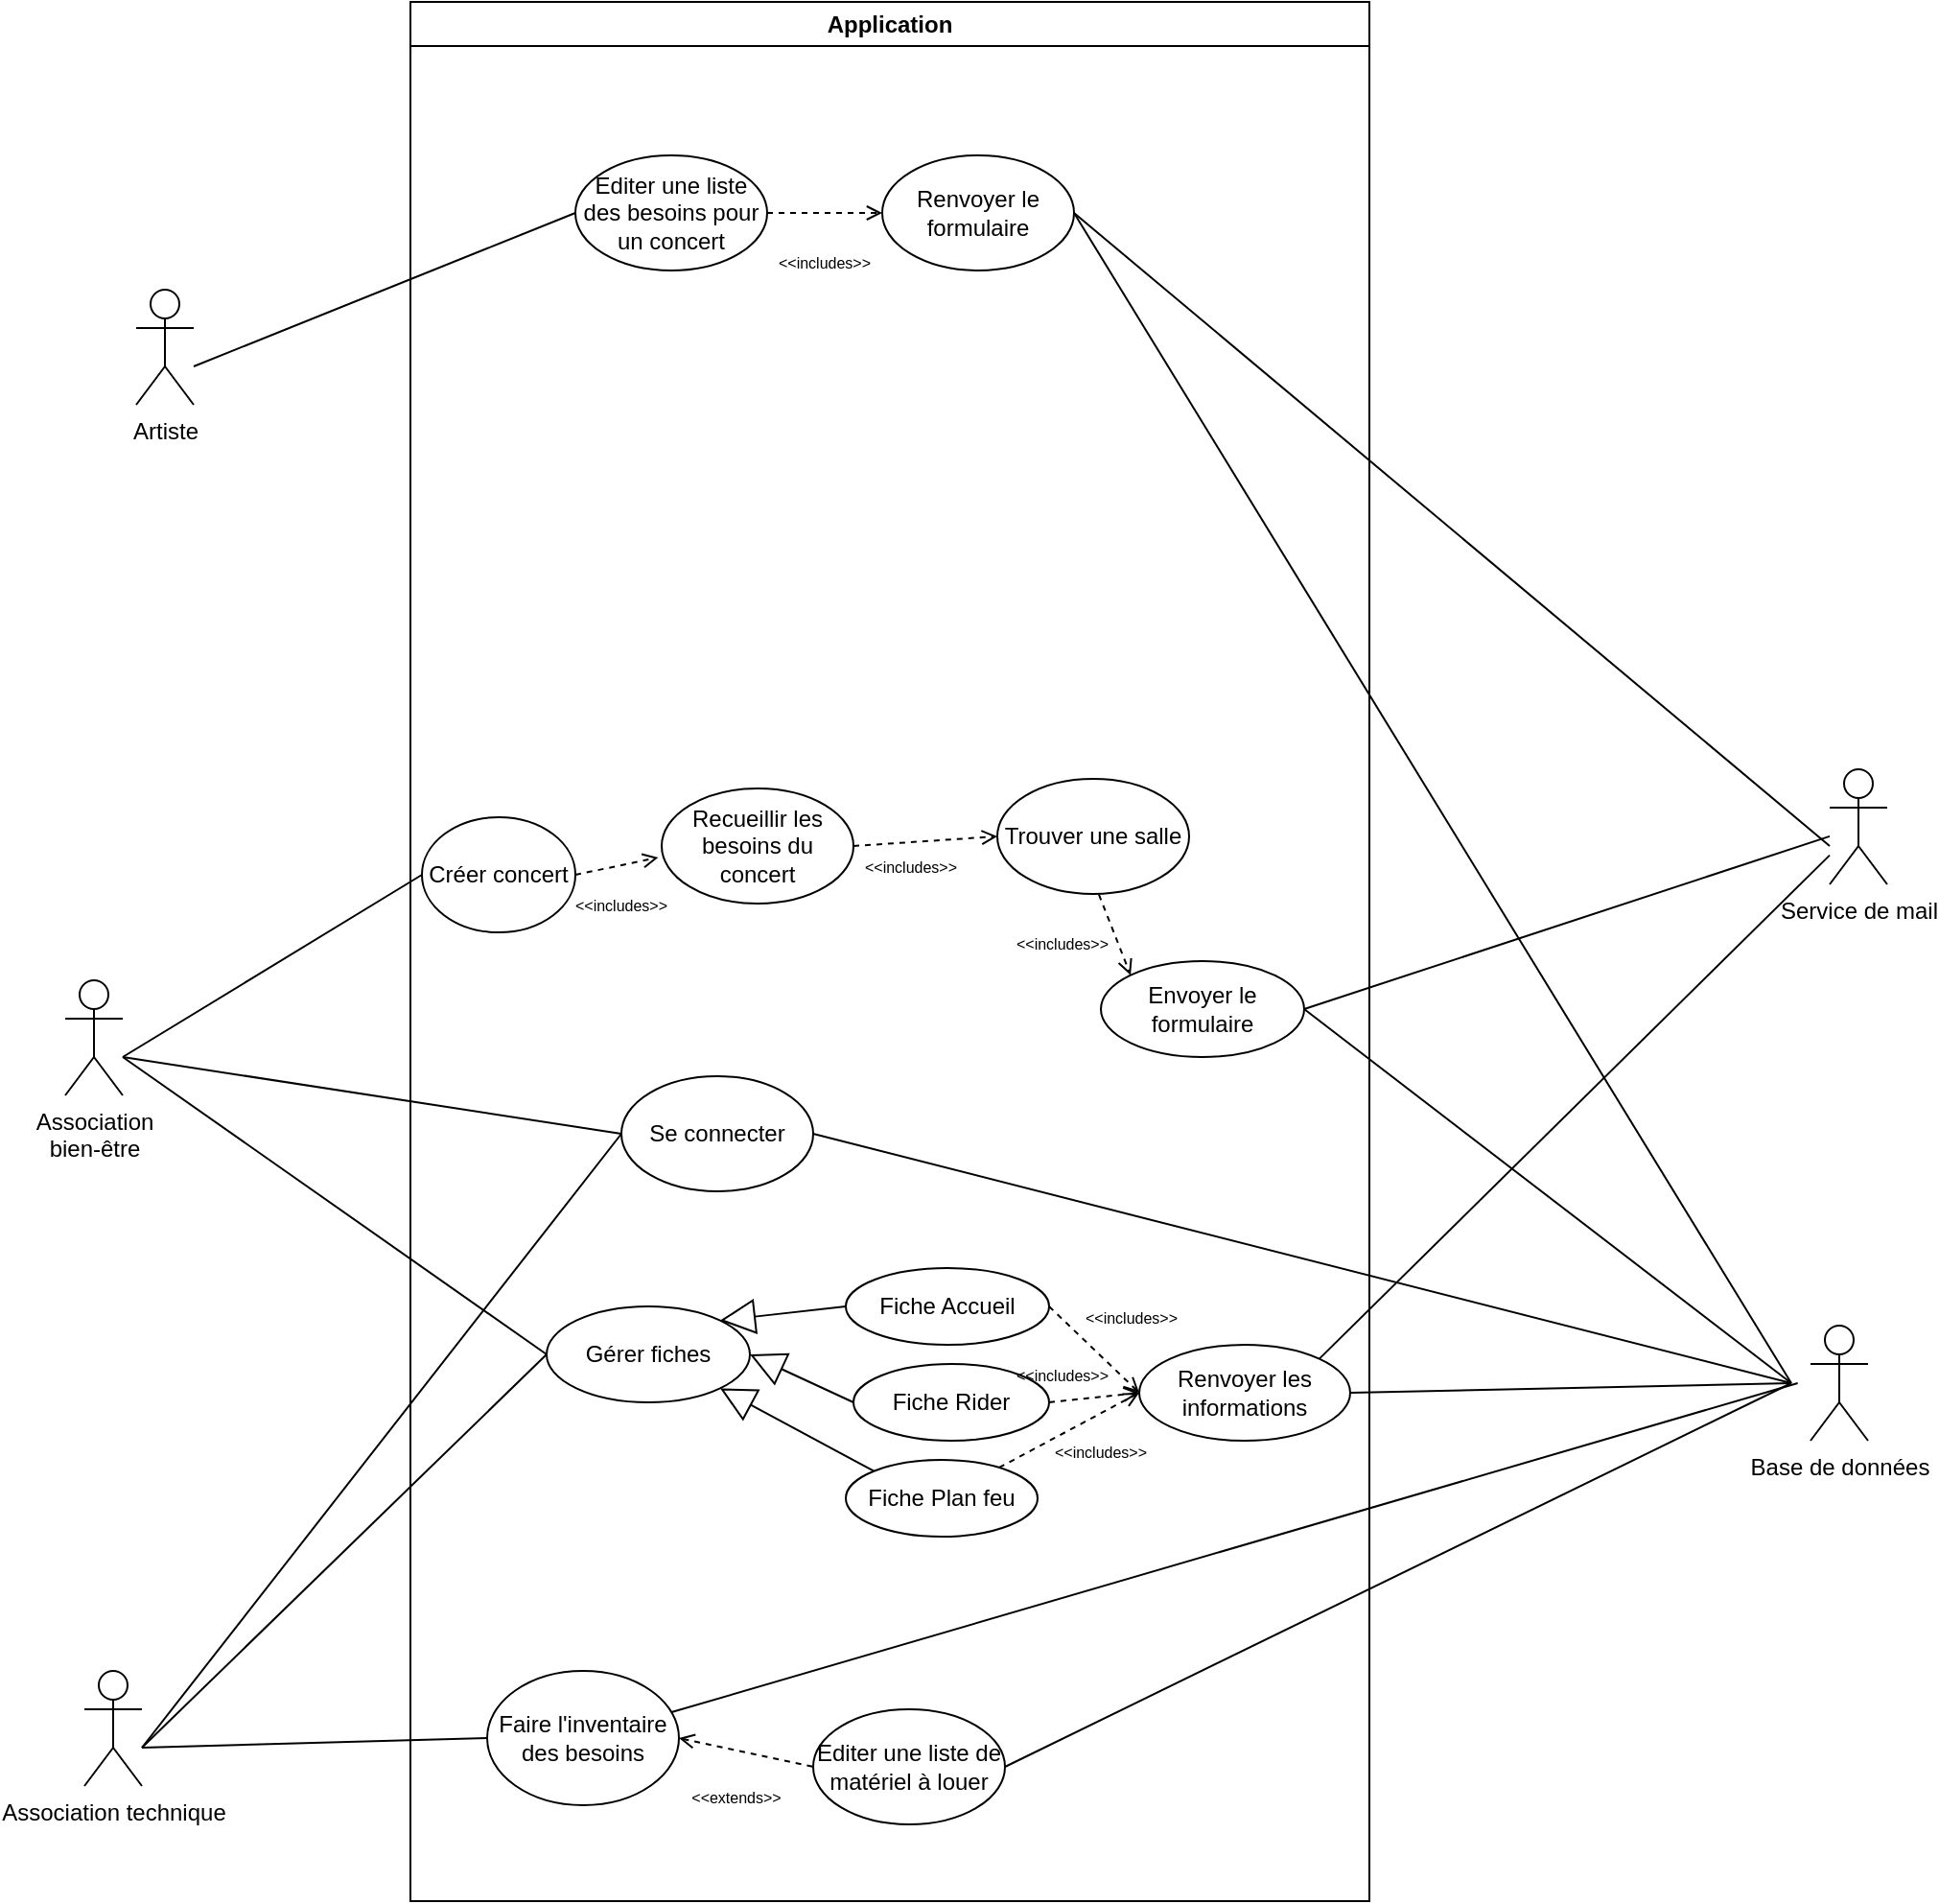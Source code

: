 <mxfile version="22.0.8" type="google" pages="2">
  <diagram id="C5RBs43oDa-KdzZeNtuy" name="CU_complexe">
    <mxGraphModel grid="1" page="1" gridSize="10" guides="1" tooltips="1" connect="1" arrows="1" fold="1" pageScale="1" pageWidth="827" pageHeight="1169" math="0" shadow="0">
      <root>
        <mxCell id="WIyWlLk6GJQsqaUBKTNV-0" />
        <mxCell id="WIyWlLk6GJQsqaUBKTNV-1" parent="WIyWlLk6GJQsqaUBKTNV-0" />
        <mxCell id="SLpWsWOZ-Yg8wPwdnWfF-1" value="Application" style="swimlane;whiteSpace=wrap;html=1;" vertex="1" parent="WIyWlLk6GJQsqaUBKTNV-1">
          <mxGeometry x="280" y="110" width="500" height="990" as="geometry" />
        </mxCell>
        <mxCell id="YS-Tequ_tSHetrGVFUUf-0" value="Créer concert" style="ellipse;whiteSpace=wrap;html=1;" vertex="1" parent="SLpWsWOZ-Yg8wPwdnWfF-1">
          <mxGeometry x="6" y="425" width="80" height="60" as="geometry" />
        </mxCell>
        <mxCell id="wr5d51Yl4XAAvzai9b7U-3" value="Trouver une salle" style="ellipse;whiteSpace=wrap;html=1;" vertex="1" parent="SLpWsWOZ-Yg8wPwdnWfF-1">
          <mxGeometry x="306" y="405" width="100" height="60" as="geometry" />
        </mxCell>
        <mxCell id="wr5d51Yl4XAAvzai9b7U-4" value="Recueillir les besoins du concert" style="ellipse;whiteSpace=wrap;html=1;" vertex="1" parent="SLpWsWOZ-Yg8wPwdnWfF-1">
          <mxGeometry x="131" y="410" width="100" height="60" as="geometry" />
        </mxCell>
        <mxCell id="maStjif8JChgch9D6SFX-16" style="rounded=0;orthogonalLoop=1;jettySize=auto;html=1;endArrow=none;endFill=0;" edge="1" parent="SLpWsWOZ-Yg8wPwdnWfF-1" source="YS-Tequ_tSHetrGVFUUf-19">
          <mxGeometry relative="1" as="geometry">
            <mxPoint x="723.333" y="720" as="targetPoint" />
          </mxGeometry>
        </mxCell>
        <mxCell id="YS-Tequ_tSHetrGVFUUf-19" value="Faire l&#39;inventaire des besoins" style="ellipse;whiteSpace=wrap;html=1;" vertex="1" parent="SLpWsWOZ-Yg8wPwdnWfF-1">
          <mxGeometry x="40" y="870" width="100" height="70" as="geometry" />
        </mxCell>
        <mxCell id="wr5d51Yl4XAAvzai9b7U-6" value="Se connecter" style="ellipse;whiteSpace=wrap;html=1;" vertex="1" parent="SLpWsWOZ-Yg8wPwdnWfF-1">
          <mxGeometry x="110" y="560" width="100" height="60" as="geometry" />
        </mxCell>
        <mxCell id="eJs-L2XnjaH23RuSow4--20" value="Editer une liste de matériel à louer" style="ellipse;whiteSpace=wrap;html=1;" vertex="1" parent="SLpWsWOZ-Yg8wPwdnWfF-1">
          <mxGeometry x="210" y="890" width="100" height="60" as="geometry" />
        </mxCell>
        <mxCell id="eJs-L2XnjaH23RuSow4--38" value="" style="endArrow=open;dashed=1;html=1;rounded=0;exitX=1;exitY=0.5;exitDx=0;exitDy=0;entryX=0;entryY=0.5;entryDx=0;entryDy=0;endFill=0;" edge="1" parent="SLpWsWOZ-Yg8wPwdnWfF-1" source="wr5d51Yl4XAAvzai9b7U-4" target="wr5d51Yl4XAAvzai9b7U-3">
          <mxGeometry width="50" height="50" relative="1" as="geometry">
            <mxPoint x="220" y="460" as="sourcePoint" />
            <mxPoint x="270" y="410" as="targetPoint" />
          </mxGeometry>
        </mxCell>
        <mxCell id="eJs-L2XnjaH23RuSow4--40" value="&lt;font style=&quot;font-size: 8px;&quot;&gt;&amp;lt;&amp;lt;includes&amp;gt;&amp;gt;&lt;/font&gt;" style="text;html=1;strokeColor=none;fillColor=none;align=center;verticalAlign=middle;whiteSpace=wrap;rounded=0;" vertex="1" parent="SLpWsWOZ-Yg8wPwdnWfF-1">
          <mxGeometry x="231" y="435" width="60" height="30" as="geometry" />
        </mxCell>
        <mxCell id="eJs-L2XnjaH23RuSow4--43" value="" style="endArrow=none;html=1;rounded=0;exitX=1;exitY=0.5;exitDx=0;exitDy=0;entryX=0;entryY=0.5;entryDx=0;entryDy=0;dashed=1;startArrow=open;startFill=0;" edge="1" parent="SLpWsWOZ-Yg8wPwdnWfF-1" source="YS-Tequ_tSHetrGVFUUf-19" target="eJs-L2XnjaH23RuSow4--20">
          <mxGeometry width="50" height="50" relative="1" as="geometry">
            <mxPoint x="196" y="800" as="sourcePoint" />
            <mxPoint x="246" y="750" as="targetPoint" />
          </mxGeometry>
        </mxCell>
        <mxCell id="eJs-L2XnjaH23RuSow4--58" value="Editer une liste des besoins pour un concert" style="ellipse;whiteSpace=wrap;html=1;" vertex="1" parent="SLpWsWOZ-Yg8wPwdnWfF-1">
          <mxGeometry x="86" y="80" width="100" height="60" as="geometry" />
        </mxCell>
        <mxCell id="eJs-L2XnjaH23RuSow4--57" value="Artiste" style="shape=umlActor;verticalLabelPosition=bottom;verticalAlign=top;html=1;outlineConnect=0;" vertex="1" parent="SLpWsWOZ-Yg8wPwdnWfF-1">
          <mxGeometry x="-143" y="150" width="30" height="60" as="geometry" />
        </mxCell>
        <mxCell id="eJs-L2XnjaH23RuSow4--62" value="" style="endArrow=none;html=1;rounded=0;entryX=0;entryY=0.5;entryDx=0;entryDy=0;" edge="1" parent="SLpWsWOZ-Yg8wPwdnWfF-1" target="eJs-L2XnjaH23RuSow4--58">
          <mxGeometry width="50" height="50" relative="1" as="geometry">
            <mxPoint x="-113" y="190" as="sourcePoint" />
            <mxPoint x="67" y="177.5" as="targetPoint" />
          </mxGeometry>
        </mxCell>
        <mxCell id="CU6-SkCd78zjXDENYMAe-0" value="Renvoyer le formulaire" style="ellipse;whiteSpace=wrap;html=1;" vertex="1" parent="SLpWsWOZ-Yg8wPwdnWfF-1">
          <mxGeometry x="246" y="80" width="100" height="60" as="geometry" />
        </mxCell>
        <mxCell id="YLnWWPRhelkXHmFUMjlO-0" value="Envoyer le formulaire" style="ellipse;whiteSpace=wrap;html=1;" vertex="1" parent="SLpWsWOZ-Yg8wPwdnWfF-1">
          <mxGeometry x="360" y="500" width="106" height="50" as="geometry" />
        </mxCell>
        <mxCell id="YS-Tequ_tSHetrGVFUUf-3" value="Gérer fiches" style="ellipse;whiteSpace=wrap;html=1;" vertex="1" parent="SLpWsWOZ-Yg8wPwdnWfF-1">
          <mxGeometry x="71" y="680" width="106" height="50" as="geometry" />
        </mxCell>
        <mxCell id="maStjif8JChgch9D6SFX-9" style="rounded=0;orthogonalLoop=1;jettySize=auto;html=1;exitX=1;exitY=0.5;exitDx=0;exitDy=0;endArrow=none;endFill=0;" edge="1" parent="SLpWsWOZ-Yg8wPwdnWfF-1" source="bsUH4eUVU3nkwlBXj7Sr-1">
          <mxGeometry relative="1" as="geometry">
            <mxPoint x="720" y="720" as="targetPoint" />
          </mxGeometry>
        </mxCell>
        <mxCell id="maStjif8JChgch9D6SFX-12" style="rounded=0;orthogonalLoop=1;jettySize=auto;html=1;entryX=0;entryY=0.5;entryDx=0;entryDy=0;dashed=1;endArrow=open;endFill=0;" edge="1" parent="SLpWsWOZ-Yg8wPwdnWfF-1" source="YS-Tequ_tSHetrGVFUUf-8" target="bsUH4eUVU3nkwlBXj7Sr-1">
          <mxGeometry relative="1" as="geometry" />
        </mxCell>
        <mxCell id="YS-Tequ_tSHetrGVFUUf-8" value="Fiche Plan feu" style="ellipse;whiteSpace=wrap;html=1;" vertex="1" parent="SLpWsWOZ-Yg8wPwdnWfF-1">
          <mxGeometry x="227" y="760" width="100" height="40" as="geometry" />
        </mxCell>
        <mxCell id="bsUH4eUVU3nkwlBXj7Sr-24" value="" style="endArrow=block;endSize=16;endFill=0;html=1;rounded=0;exitX=0;exitY=0;exitDx=0;exitDy=0;entryX=1;entryY=1;entryDx=0;entryDy=0;" edge="1" parent="SLpWsWOZ-Yg8wPwdnWfF-1" source="YS-Tequ_tSHetrGVFUUf-8" target="YS-Tequ_tSHetrGVFUUf-3">
          <mxGeometry x="-0.06" y="31" width="160" relative="1" as="geometry">
            <mxPoint x="218" y="802" as="sourcePoint" />
            <mxPoint x="187" y="730" as="targetPoint" />
            <mxPoint as="offset" />
          </mxGeometry>
        </mxCell>
        <mxCell id="YS-Tequ_tSHetrGVFUUf-6" value="Fiche Accueil" style="ellipse;whiteSpace=wrap;html=1;" vertex="1" parent="SLpWsWOZ-Yg8wPwdnWfF-1">
          <mxGeometry x="227" y="660" width="106" height="40" as="geometry" />
        </mxCell>
        <mxCell id="bsUH4eUVU3nkwlBXj7Sr-25" value="" style="endArrow=block;endSize=16;endFill=0;html=1;rounded=0;exitX=0;exitY=0.5;exitDx=0;exitDy=0;entryX=1;entryY=0;entryDx=0;entryDy=0;" edge="1" parent="SLpWsWOZ-Yg8wPwdnWfF-1" source="YS-Tequ_tSHetrGVFUUf-6" target="YS-Tequ_tSHetrGVFUUf-3">
          <mxGeometry x="-0.06" y="31" width="160" relative="1" as="geometry">
            <mxPoint x="185" y="822" as="sourcePoint" />
            <mxPoint x="154" y="750" as="targetPoint" />
            <mxPoint as="offset" />
          </mxGeometry>
        </mxCell>
        <mxCell id="maStjif8JChgch9D6SFX-11" style="rounded=0;orthogonalLoop=1;jettySize=auto;html=1;exitX=1;exitY=0.5;exitDx=0;exitDy=0;entryX=0;entryY=0.5;entryDx=0;entryDy=0;dashed=1;endArrow=open;endFill=0;" edge="1" parent="SLpWsWOZ-Yg8wPwdnWfF-1" source="YS-Tequ_tSHetrGVFUUf-7" target="bsUH4eUVU3nkwlBXj7Sr-1">
          <mxGeometry relative="1" as="geometry" />
        </mxCell>
        <mxCell id="YS-Tequ_tSHetrGVFUUf-7" value="Fiche Rider" style="ellipse;whiteSpace=wrap;html=1;" vertex="1" parent="SLpWsWOZ-Yg8wPwdnWfF-1">
          <mxGeometry x="231" y="710" width="102" height="40" as="geometry" />
        </mxCell>
        <mxCell id="bsUH4eUVU3nkwlBXj7Sr-6" value="" style="endArrow=block;endSize=16;endFill=0;html=1;rounded=0;exitX=0;exitY=0.5;exitDx=0;exitDy=0;entryX=1;entryY=0.5;entryDx=0;entryDy=0;" edge="1" parent="SLpWsWOZ-Yg8wPwdnWfF-1" source="YS-Tequ_tSHetrGVFUUf-7" target="YS-Tequ_tSHetrGVFUUf-3">
          <mxGeometry x="-0.06" y="31" width="160" relative="1" as="geometry">
            <mxPoint x="277" y="880" as="sourcePoint" />
            <mxPoint x="135.5" y="730" as="targetPoint" />
            <mxPoint as="offset" />
          </mxGeometry>
        </mxCell>
        <mxCell id="maStjif8JChgch9D6SFX-0" value="" style="endArrow=open;dashed=1;html=1;rounded=0;exitX=1;exitY=0.5;exitDx=0;exitDy=0;entryX=0;entryY=0.5;entryDx=0;entryDy=0;endFill=0;" edge="1" parent="SLpWsWOZ-Yg8wPwdnWfF-1" source="eJs-L2XnjaH23RuSow4--58" target="CU6-SkCd78zjXDENYMAe-0">
          <mxGeometry width="50" height="50" relative="1" as="geometry">
            <mxPoint x="186" y="115" as="sourcePoint" />
            <mxPoint x="246" y="115" as="targetPoint" />
          </mxGeometry>
        </mxCell>
        <mxCell id="maStjif8JChgch9D6SFX-1" value="&lt;font style=&quot;font-size: 8px;&quot;&gt;&amp;lt;&amp;lt;includes&amp;gt;&amp;gt;&lt;/font&gt;" style="text;html=1;strokeColor=none;fillColor=none;align=center;verticalAlign=middle;whiteSpace=wrap;rounded=0;" vertex="1" parent="SLpWsWOZ-Yg8wPwdnWfF-1">
          <mxGeometry x="186" y="120" width="60" height="30" as="geometry" />
        </mxCell>
        <mxCell id="maStjif8JChgch9D6SFX-5" value="" style="endArrow=open;dashed=1;html=1;rounded=0;exitX=1;exitY=0.5;exitDx=0;exitDy=0;entryX=-0.018;entryY=0.6;entryDx=0;entryDy=0;endFill=0;entryPerimeter=0;" edge="1" parent="SLpWsWOZ-Yg8wPwdnWfF-1" source="YS-Tequ_tSHetrGVFUUf-0" target="wr5d51Yl4XAAvzai9b7U-4">
          <mxGeometry width="50" height="50" relative="1" as="geometry">
            <mxPoint x="100" y="504.92" as="sourcePoint" />
            <mxPoint x="133" y="504.92" as="targetPoint" />
          </mxGeometry>
        </mxCell>
        <mxCell id="maStjif8JChgch9D6SFX-6" value="&lt;font style=&quot;font-size: 8px;&quot;&gt;&amp;lt;&amp;lt;includes&amp;gt;&amp;gt;&lt;/font&gt;" style="text;html=1;strokeColor=none;fillColor=none;align=center;verticalAlign=middle;whiteSpace=wrap;rounded=0;" vertex="1" parent="SLpWsWOZ-Yg8wPwdnWfF-1">
          <mxGeometry x="80" y="455" width="60" height="30" as="geometry" />
        </mxCell>
        <mxCell id="bsUH4eUVU3nkwlBXj7Sr-1" value="Renvoyer les informations" style="ellipse;whiteSpace=wrap;html=1;" vertex="1" parent="SLpWsWOZ-Yg8wPwdnWfF-1">
          <mxGeometry x="380" y="700" width="110" height="50" as="geometry" />
        </mxCell>
        <mxCell id="maStjif8JChgch9D6SFX-10" value="" style="endArrow=open;dashed=1;html=1;rounded=0;exitX=1;exitY=0;exitDx=0;exitDy=0;entryX=0;entryY=0.5;entryDx=0;entryDy=0;endFill=0;" edge="1" parent="SLpWsWOZ-Yg8wPwdnWfF-1" target="bsUH4eUVU3nkwlBXj7Sr-1">
          <mxGeometry width="50" height="50" relative="1" as="geometry">
            <mxPoint x="332.996" y="680.0" as="sourcePoint" />
            <mxPoint x="421.44" y="647.64" as="targetPoint" />
          </mxGeometry>
        </mxCell>
        <mxCell id="maStjif8JChgch9D6SFX-8" value="&lt;font style=&quot;font-size: 8px;&quot;&gt;&amp;lt;&amp;lt;includes&amp;gt;&amp;gt;&lt;/font&gt;" style="text;html=1;strokeColor=none;fillColor=none;align=center;verticalAlign=middle;whiteSpace=wrap;rounded=0;" vertex="1" parent="SLpWsWOZ-Yg8wPwdnWfF-1">
          <mxGeometry x="346" y="670" width="60" height="30" as="geometry" />
        </mxCell>
        <mxCell id="maStjif8JChgch9D6SFX-13" value="&lt;font style=&quot;font-size: 8px;&quot;&gt;&amp;lt;&amp;lt;includes&amp;gt;&amp;gt;&lt;/font&gt;" style="text;html=1;strokeColor=none;fillColor=none;align=center;verticalAlign=middle;whiteSpace=wrap;rounded=0;" vertex="1" parent="SLpWsWOZ-Yg8wPwdnWfF-1">
          <mxGeometry x="310" y="700" width="60" height="30" as="geometry" />
        </mxCell>
        <mxCell id="maStjif8JChgch9D6SFX-14" value="&lt;font style=&quot;font-size: 8px;&quot;&gt;&amp;lt;&amp;lt;includes&amp;gt;&amp;gt;&lt;/font&gt;" style="text;html=1;strokeColor=none;fillColor=none;align=center;verticalAlign=middle;whiteSpace=wrap;rounded=0;" vertex="1" parent="SLpWsWOZ-Yg8wPwdnWfF-1">
          <mxGeometry x="330" y="740" width="60" height="30" as="geometry" />
        </mxCell>
        <mxCell id="maStjif8JChgch9D6SFX-15" value="&lt;font style=&quot;font-size: 8px;&quot;&gt;&amp;lt;&amp;lt;extends&amp;gt;&amp;gt;&lt;/font&gt;" style="text;html=1;strokeColor=none;fillColor=none;align=center;verticalAlign=middle;whiteSpace=wrap;rounded=0;" vertex="1" parent="SLpWsWOZ-Yg8wPwdnWfF-1">
          <mxGeometry x="140" y="920" width="60" height="30" as="geometry" />
        </mxCell>
        <mxCell id="Gr1xaJpMrtXGIY_ZBX1X-3" value="" style="endArrow=open;dashed=1;html=1;rounded=0;exitX=0.53;exitY=1.006;exitDx=0;exitDy=0;entryX=0;entryY=0;entryDx=0;entryDy=0;endFill=0;exitPerimeter=0;" edge="1" parent="SLpWsWOZ-Yg8wPwdnWfF-1" source="wr5d51Yl4XAAvzai9b7U-3" target="YLnWWPRhelkXHmFUMjlO-0">
          <mxGeometry width="50" height="50" relative="1" as="geometry">
            <mxPoint x="241" y="450" as="sourcePoint" />
            <mxPoint x="290" y="405" as="targetPoint" />
          </mxGeometry>
        </mxCell>
        <mxCell id="Gr1xaJpMrtXGIY_ZBX1X-4" value="&lt;font style=&quot;font-size: 8px;&quot;&gt;&amp;lt;&amp;lt;includes&amp;gt;&amp;gt;&lt;/font&gt;" style="text;html=1;strokeColor=none;fillColor=none;align=center;verticalAlign=middle;whiteSpace=wrap;rounded=0;" vertex="1" parent="SLpWsWOZ-Yg8wPwdnWfF-1">
          <mxGeometry x="310" y="475" width="60" height="30" as="geometry" />
        </mxCell>
        <mxCell id="SLpWsWOZ-Yg8wPwdnWfF-2" value="&lt;div&gt;Association&lt;/div&gt;bien-être" style="shape=umlActor;verticalLabelPosition=bottom;verticalAlign=top;html=1;outlineConnect=0;" vertex="1" parent="WIyWlLk6GJQsqaUBKTNV-1">
          <mxGeometry x="100" y="620" width="30" height="60" as="geometry" />
        </mxCell>
        <mxCell id="SLpWsWOZ-Yg8wPwdnWfF-4" value="Association technique" style="shape=umlActor;verticalLabelPosition=bottom;verticalAlign=top;html=1;outlineConnect=0;" vertex="1" parent="WIyWlLk6GJQsqaUBKTNV-1">
          <mxGeometry x="110" y="980" width="30" height="60" as="geometry" />
        </mxCell>
        <mxCell id="wr5d51Yl4XAAvzai9b7U-2" value="Service de mail" style="shape=umlActor;verticalLabelPosition=bottom;verticalAlign=top;html=1;outlineConnect=0;" vertex="1" parent="WIyWlLk6GJQsqaUBKTNV-1">
          <mxGeometry x="1020" y="510" width="30" height="60" as="geometry" />
        </mxCell>
        <mxCell id="eJs-L2XnjaH23RuSow4--0" value="Base de données" style="shape=umlActor;verticalLabelPosition=bottom;verticalAlign=top;html=1;outlineConnect=0;" vertex="1" parent="WIyWlLk6GJQsqaUBKTNV-1">
          <mxGeometry x="1010" y="800" width="30" height="60" as="geometry" />
        </mxCell>
        <mxCell id="eJs-L2XnjaH23RuSow4--23" value="" style="endArrow=none;html=1;rounded=0;entryX=0;entryY=0.5;entryDx=0;entryDy=0;" edge="1" parent="WIyWlLk6GJQsqaUBKTNV-1" target="YS-Tequ_tSHetrGVFUUf-0">
          <mxGeometry width="50" height="50" relative="1" as="geometry">
            <mxPoint x="130" y="660" as="sourcePoint" />
            <mxPoint x="440" y="840" as="targetPoint" />
          </mxGeometry>
        </mxCell>
        <mxCell id="eJs-L2XnjaH23RuSow4--25" value="" style="endArrow=none;html=1;rounded=0;entryX=0;entryY=0.5;entryDx=0;entryDy=0;" edge="1" parent="WIyWlLk6GJQsqaUBKTNV-1" target="YS-Tequ_tSHetrGVFUUf-3">
          <mxGeometry width="50" height="50" relative="1" as="geometry">
            <mxPoint x="130" y="660" as="sourcePoint" />
            <mxPoint x="310" y="600" as="targetPoint" />
          </mxGeometry>
        </mxCell>
        <mxCell id="eJs-L2XnjaH23RuSow4--26" value="" style="endArrow=none;html=1;rounded=0;entryX=0;entryY=0.5;entryDx=0;entryDy=0;" edge="1" parent="WIyWlLk6GJQsqaUBKTNV-1" target="wr5d51Yl4XAAvzai9b7U-6">
          <mxGeometry width="50" height="50" relative="1" as="geometry">
            <mxPoint x="130" y="660" as="sourcePoint" />
            <mxPoint x="320" y="560" as="targetPoint" />
          </mxGeometry>
        </mxCell>
        <mxCell id="eJs-L2XnjaH23RuSow4--28" value="" style="endArrow=none;html=1;rounded=0;entryX=0;entryY=0.5;entryDx=0;entryDy=0;" edge="1" parent="WIyWlLk6GJQsqaUBKTNV-1" target="wr5d51Yl4XAAvzai9b7U-6">
          <mxGeometry width="50" height="50" relative="1" as="geometry">
            <mxPoint x="140" y="1020" as="sourcePoint" />
            <mxPoint x="330" y="650" as="targetPoint" />
          </mxGeometry>
        </mxCell>
        <mxCell id="eJs-L2XnjaH23RuSow4--30" value="" style="endArrow=none;html=1;rounded=0;entryX=0;entryY=0.5;entryDx=0;entryDy=0;" edge="1" parent="WIyWlLk6GJQsqaUBKTNV-1" target="YS-Tequ_tSHetrGVFUUf-19">
          <mxGeometry width="50" height="50" relative="1" as="geometry">
            <mxPoint x="140" y="1020" as="sourcePoint" />
            <mxPoint x="344" y="920" as="targetPoint" />
          </mxGeometry>
        </mxCell>
        <mxCell id="eJs-L2XnjaH23RuSow4--32" value="" style="endArrow=none;html=1;rounded=0;exitX=1;exitY=0;exitDx=0;exitDy=0;" edge="1" parent="WIyWlLk6GJQsqaUBKTNV-1" source="bsUH4eUVU3nkwlBXj7Sr-1" target="wr5d51Yl4XAAvzai9b7U-2">
          <mxGeometry width="50" height="50" relative="1" as="geometry">
            <mxPoint x="401.5" y="720" as="sourcePoint" />
            <mxPoint x="820" y="630" as="targetPoint" />
          </mxGeometry>
        </mxCell>
        <mxCell id="eJs-L2XnjaH23RuSow4--37" value="" style="endArrow=none;html=1;rounded=0;exitX=1;exitY=0.5;exitDx=0;exitDy=0;" edge="1" parent="WIyWlLk6GJQsqaUBKTNV-1" source="wr5d51Yl4XAAvzai9b7U-6">
          <mxGeometry width="50" height="50" relative="1" as="geometry">
            <mxPoint x="390" y="920" as="sourcePoint" />
            <mxPoint x="1000" y="830" as="targetPoint" />
          </mxGeometry>
        </mxCell>
        <mxCell id="eJs-L2XnjaH23RuSow4--41" value="" style="endArrow=none;html=1;rounded=0;exitX=1;exitY=0.5;exitDx=0;exitDy=0;" edge="1" parent="WIyWlLk6GJQsqaUBKTNV-1" source="YLnWWPRhelkXHmFUMjlO-0">
          <mxGeometry width="50" height="50" relative="1" as="geometry">
            <mxPoint x="460" y="880" as="sourcePoint" />
            <mxPoint x="1000" y="830" as="targetPoint" />
          </mxGeometry>
        </mxCell>
        <mxCell id="eJs-L2XnjaH23RuSow4--42" value="" style="endArrow=none;html=1;rounded=0;exitX=1;exitY=0.5;exitDx=0;exitDy=0;" edge="1" parent="WIyWlLk6GJQsqaUBKTNV-1" source="eJs-L2XnjaH23RuSow4--20">
          <mxGeometry width="50" height="50" relative="1" as="geometry">
            <mxPoint x="460" y="960" as="sourcePoint" />
            <mxPoint x="1000" y="830" as="targetPoint" />
          </mxGeometry>
        </mxCell>
        <mxCell id="CU6-SkCd78zjXDENYMAe-2" value="" style="endArrow=none;html=1;rounded=0;entryX=1;entryY=0.5;entryDx=0;entryDy=0;" edge="1" parent="WIyWlLk6GJQsqaUBKTNV-1" target="CU6-SkCd78zjXDENYMAe-0">
          <mxGeometry width="50" height="50" relative="1" as="geometry">
            <mxPoint x="1020" y="550" as="sourcePoint" />
            <mxPoint x="550" y="460" as="targetPoint" />
          </mxGeometry>
        </mxCell>
        <mxCell id="YLnWWPRhelkXHmFUMjlO-2" value="" style="endArrow=none;html=1;rounded=0;entryX=1;entryY=0.5;entryDx=0;entryDy=0;" edge="1" parent="WIyWlLk6GJQsqaUBKTNV-1" source="wr5d51Yl4XAAvzai9b7U-2" target="YLnWWPRhelkXHmFUMjlO-0">
          <mxGeometry width="50" height="50" relative="1" as="geometry">
            <mxPoint x="820" y="630" as="sourcePoint" />
            <mxPoint x="140" y="670" as="targetPoint" />
          </mxGeometry>
        </mxCell>
        <mxCell id="YLnWWPRhelkXHmFUMjlO-4" value="" style="endArrow=none;html=1;rounded=0;entryX=0;entryY=0.5;entryDx=0;entryDy=0;" edge="1" parent="WIyWlLk6GJQsqaUBKTNV-1" target="YS-Tequ_tSHetrGVFUUf-3">
          <mxGeometry width="50" height="50" relative="1" as="geometry">
            <mxPoint x="140" y="1020" as="sourcePoint" />
            <mxPoint x="730" y="790" as="targetPoint" />
          </mxGeometry>
        </mxCell>
        <mxCell id="EpKC4rCdLdDkAquS_WCu-0" value="" style="endArrow=none;html=1;rounded=0;entryX=1;entryY=0.5;entryDx=0;entryDy=0;" edge="1" parent="WIyWlLk6GJQsqaUBKTNV-1" target="CU6-SkCd78zjXDENYMAe-0">
          <mxGeometry width="50" height="50" relative="1" as="geometry">
            <mxPoint x="1000" y="830" as="sourcePoint" />
            <mxPoint x="750" y="185" as="targetPoint" />
          </mxGeometry>
        </mxCell>
      </root>
    </mxGraphModel>
  </diagram>
  <diagram id="oPZ9lVZZ9tXoNRFQJwmo" name="CU_Simplifier">
    <mxGraphModel grid="1" page="1" gridSize="10" guides="1" tooltips="1" connect="1" arrows="1" fold="1" pageScale="1" pageWidth="827" pageHeight="1169" math="0" shadow="0">
      <root>
        <mxCell id="0" />
        <mxCell id="1" parent="0" />
        <mxCell id="VureaDolhutEFoOsTPIH-63" value="Application" style="swimlane;whiteSpace=wrap;html=1;" vertex="1" parent="1">
          <mxGeometry x="290" y="120" width="500" height="710" as="geometry" />
        </mxCell>
        <mxCell id="VureaDolhutEFoOsTPIH-64" value="Créer concert" style="ellipse;whiteSpace=wrap;html=1;" vertex="1" parent="VureaDolhutEFoOsTPIH-63">
          <mxGeometry x="74" y="210" width="80" height="60" as="geometry" />
        </mxCell>
        <mxCell id="VureaDolhutEFoOsTPIH-67" style="rounded=0;orthogonalLoop=1;jettySize=auto;html=1;endArrow=none;endFill=0;exitX=1;exitY=0.5;exitDx=0;exitDy=0;" edge="1" parent="VureaDolhutEFoOsTPIH-63" source="VureaDolhutEFoOsTPIH-68">
          <mxGeometry relative="1" as="geometry">
            <mxPoint x="780" y="380" as="targetPoint" />
          </mxGeometry>
        </mxCell>
        <mxCell id="VureaDolhutEFoOsTPIH-68" value="Faire l&#39;inventaire des besoins" style="ellipse;whiteSpace=wrap;html=1;" vertex="1" parent="VureaDolhutEFoOsTPIH-63">
          <mxGeometry x="50" y="600" width="100" height="70" as="geometry" />
        </mxCell>
        <mxCell id="VureaDolhutEFoOsTPIH-69" value="Se connecter" style="ellipse;whiteSpace=wrap;html=1;" vertex="1" parent="VureaDolhutEFoOsTPIH-63">
          <mxGeometry x="90" y="330" width="100" height="60" as="geometry" />
        </mxCell>
        <mxCell id="VureaDolhutEFoOsTPIH-74" value="Editer une liste des besoins pour un concert" style="ellipse;whiteSpace=wrap;html=1;" vertex="1" parent="VureaDolhutEFoOsTPIH-63">
          <mxGeometry x="114" y="90" width="100" height="60" as="geometry" />
        </mxCell>
        <mxCell id="VureaDolhutEFoOsTPIH-87" value="Gérer fiches" style="ellipse;whiteSpace=wrap;html=1;" vertex="1" parent="VureaDolhutEFoOsTPIH-63">
          <mxGeometry x="74" y="480" width="106" height="50" as="geometry" />
        </mxCell>
        <mxCell id="VureaDolhutEFoOsTPIH-88" style="rounded=0;orthogonalLoop=1;jettySize=auto;html=1;exitX=1;exitY=0.5;exitDx=0;exitDy=0;endArrow=none;endFill=0;" edge="1" parent="VureaDolhutEFoOsTPIH-63" source="VureaDolhutEFoOsTPIH-87">
          <mxGeometry relative="1" as="geometry">
            <mxPoint x="780" y="380" as="targetPoint" />
            <mxPoint x="480.0" y="585" as="sourcePoint" />
          </mxGeometry>
        </mxCell>
        <mxCell id="YkkzoxUT0TE90k_uogLM-2" value="" style="endArrow=none;html=1;rounded=0;entryX=1;entryY=0.5;entryDx=0;entryDy=0;" edge="1" parent="VureaDolhutEFoOsTPIH-63" target="VureaDolhutEFoOsTPIH-74">
          <mxGeometry width="50" height="50" relative="1" as="geometry">
            <mxPoint x="780" y="380" as="sourcePoint" />
            <mxPoint x="176" y="-30" as="targetPoint" />
          </mxGeometry>
        </mxCell>
        <mxCell id="VureaDolhutEFoOsTPIH-107" value="&lt;div&gt;Association&lt;/div&gt;bien-être" style="shape=umlActor;verticalLabelPosition=bottom;verticalAlign=top;html=1;outlineConnect=0;" vertex="1" parent="1">
          <mxGeometry x="130" y="340" width="30" height="60" as="geometry" />
        </mxCell>
        <mxCell id="VureaDolhutEFoOsTPIH-108" value="Association technique" style="shape=umlActor;verticalLabelPosition=bottom;verticalAlign=top;html=1;outlineConnect=0;" vertex="1" parent="1">
          <mxGeometry x="130" y="650" width="30" height="60" as="geometry" />
        </mxCell>
        <mxCell id="VureaDolhutEFoOsTPIH-109" value="Service de mail" style="shape=umlActor;verticalLabelPosition=bottom;verticalAlign=top;html=1;outlineConnect=0;" vertex="1" parent="1">
          <mxGeometry x="900" y="650" width="30" height="60" as="geometry" />
        </mxCell>
        <mxCell id="VureaDolhutEFoOsTPIH-110" value="Base de données" style="shape=umlActor;verticalLabelPosition=bottom;verticalAlign=top;html=1;outlineConnect=0;" vertex="1" parent="1">
          <mxGeometry x="1090" y="465" width="30" height="60" as="geometry" />
        </mxCell>
        <mxCell id="VureaDolhutEFoOsTPIH-111" value="" style="endArrow=none;html=1;rounded=0;entryX=0;entryY=0.5;entryDx=0;entryDy=0;" edge="1" parent="1" target="VureaDolhutEFoOsTPIH-64">
          <mxGeometry width="50" height="50" relative="1" as="geometry">
            <mxPoint x="160" y="380" as="sourcePoint" />
            <mxPoint x="440" y="710" as="targetPoint" />
          </mxGeometry>
        </mxCell>
        <mxCell id="VureaDolhutEFoOsTPIH-112" value="" style="endArrow=none;html=1;rounded=0;entryX=0;entryY=0.5;entryDx=0;entryDy=0;" edge="1" parent="1" target="VureaDolhutEFoOsTPIH-87">
          <mxGeometry width="50" height="50" relative="1" as="geometry">
            <mxPoint x="160" y="380" as="sourcePoint" />
            <mxPoint x="310" y="470" as="targetPoint" />
          </mxGeometry>
        </mxCell>
        <mxCell id="VureaDolhutEFoOsTPIH-113" value="" style="endArrow=none;html=1;rounded=0;entryX=0;entryY=0.5;entryDx=0;entryDy=0;" edge="1" parent="1" target="VureaDolhutEFoOsTPIH-69">
          <mxGeometry width="50" height="50" relative="1" as="geometry">
            <mxPoint x="160" y="380" as="sourcePoint" />
            <mxPoint x="320" y="430" as="targetPoint" />
          </mxGeometry>
        </mxCell>
        <mxCell id="VureaDolhutEFoOsTPIH-114" value="" style="endArrow=none;html=1;rounded=0;entryX=0;entryY=0.5;entryDx=0;entryDy=0;" edge="1" parent="1" target="VureaDolhutEFoOsTPIH-69">
          <mxGeometry width="50" height="50" relative="1" as="geometry">
            <mxPoint x="170" y="680" as="sourcePoint" />
            <mxPoint x="330" y="520" as="targetPoint" />
          </mxGeometry>
        </mxCell>
        <mxCell id="VureaDolhutEFoOsTPIH-115" value="" style="endArrow=none;html=1;rounded=0;entryX=0;entryY=0.5;entryDx=0;entryDy=0;" edge="1" parent="1" target="VureaDolhutEFoOsTPIH-68">
          <mxGeometry width="50" height="50" relative="1" as="geometry">
            <mxPoint x="170" y="680" as="sourcePoint" />
            <mxPoint x="344" y="790" as="targetPoint" />
          </mxGeometry>
        </mxCell>
        <mxCell id="VureaDolhutEFoOsTPIH-116" value="" style="endArrow=none;html=1;rounded=0;exitX=1;exitY=0.5;exitDx=0;exitDy=0;" edge="1" parent="1" source="VureaDolhutEFoOsTPIH-87" target="VureaDolhutEFoOsTPIH-109">
          <mxGeometry width="50" height="50" relative="1" as="geometry">
            <mxPoint x="753.834" y="687.296" as="sourcePoint" />
            <mxPoint x="820" y="500" as="targetPoint" />
          </mxGeometry>
        </mxCell>
        <mxCell id="VureaDolhutEFoOsTPIH-117" value="" style="endArrow=none;html=1;rounded=0;exitX=1;exitY=0.5;exitDx=0;exitDy=0;" edge="1" parent="1" source="VureaDolhutEFoOsTPIH-69">
          <mxGeometry width="50" height="50" relative="1" as="geometry">
            <mxPoint x="390" y="790" as="sourcePoint" />
            <mxPoint x="1070" y="500" as="targetPoint" />
          </mxGeometry>
        </mxCell>
        <mxCell id="VureaDolhutEFoOsTPIH-118" value="" style="endArrow=none;html=1;rounded=0;exitX=1;exitY=0.5;exitDx=0;exitDy=0;" edge="1" parent="1" source="VureaDolhutEFoOsTPIH-64">
          <mxGeometry width="50" height="50" relative="1" as="geometry">
            <mxPoint x="690" y="485" as="sourcePoint" />
            <mxPoint x="1070" y="500" as="targetPoint" />
          </mxGeometry>
        </mxCell>
        <mxCell id="VureaDolhutEFoOsTPIH-120" value="" style="endArrow=none;html=1;rounded=0;entryX=1;entryY=0.5;entryDx=0;entryDy=0;" edge="1" parent="1" target="VureaDolhutEFoOsTPIH-74">
          <mxGeometry width="50" height="50" relative="1" as="geometry">
            <mxPoint x="900" y="680" as="sourcePoint" />
            <mxPoint x="626" y="90" as="targetPoint" />
          </mxGeometry>
        </mxCell>
        <mxCell id="VureaDolhutEFoOsTPIH-124" value="" style="endArrow=none;html=1;rounded=0;entryX=0;entryY=0.5;entryDx=0;entryDy=0;" edge="1" parent="1" target="VureaDolhutEFoOsTPIH-87">
          <mxGeometry width="50" height="50" relative="1" as="geometry">
            <mxPoint x="170" y="680" as="sourcePoint" />
            <mxPoint x="730" y="660" as="targetPoint" />
          </mxGeometry>
        </mxCell>
        <mxCell id="VureaDolhutEFoOsTPIH-82" value="Artiste" style="shape=umlActor;verticalLabelPosition=bottom;verticalAlign=top;html=1;outlineConnect=0;" vertex="1" parent="1">
          <mxGeometry x="137" y="190" width="30" height="60" as="geometry" />
        </mxCell>
        <mxCell id="VureaDolhutEFoOsTPIH-83" value="" style="endArrow=none;html=1;rounded=0;entryX=0;entryY=0.5;entryDx=0;entryDy=0;" edge="1" parent="1" target="VureaDolhutEFoOsTPIH-74" source="VureaDolhutEFoOsTPIH-82">
          <mxGeometry width="50" height="50" relative="1" as="geometry">
            <mxPoint x="167" y="170" as="sourcePoint" />
            <mxPoint x="347" y="157.5" as="targetPoint" />
          </mxGeometry>
        </mxCell>
      </root>
    </mxGraphModel>
  </diagram>
</mxfile>
